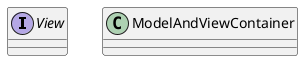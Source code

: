 @startuml
'https://plantuml.com/class-diagram

interface View{
}

class ModelAndViewContainer{
}

@enduml
